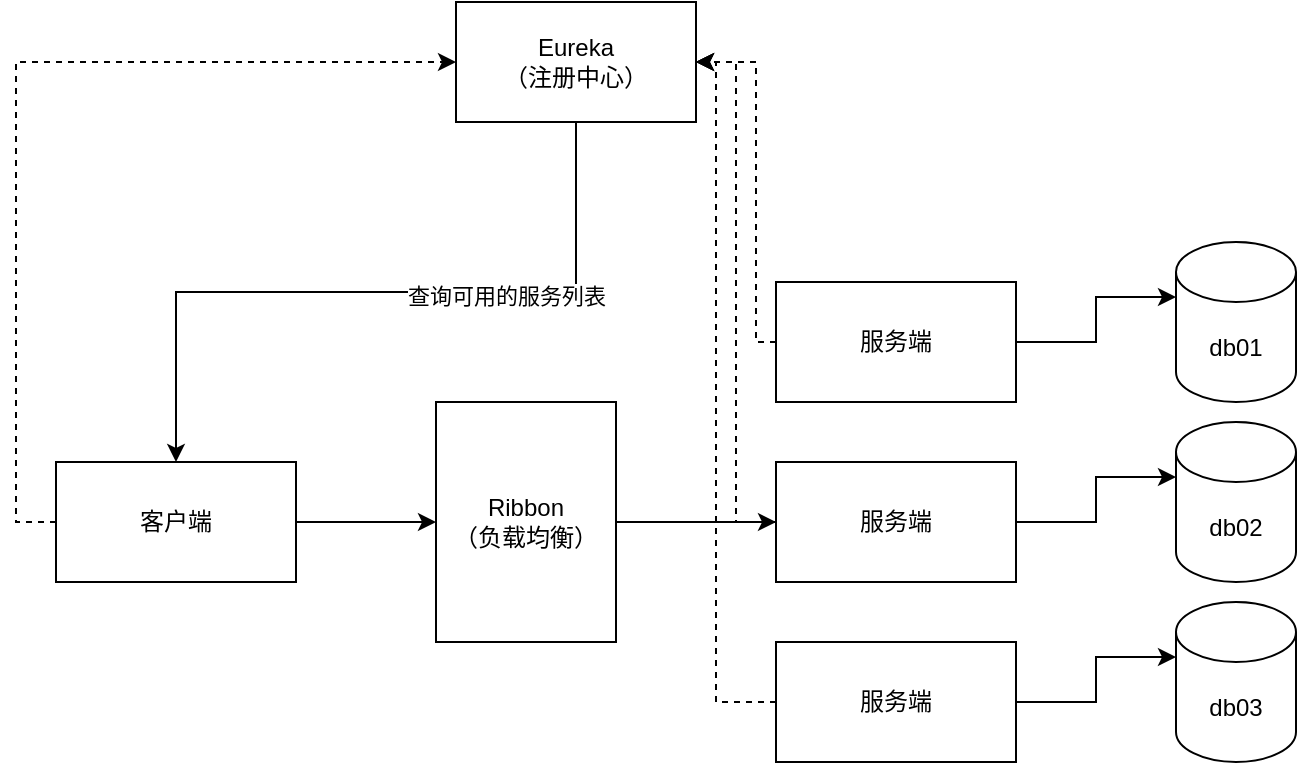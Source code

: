 <mxfile version="15.8.6" type="github">
  <diagram id="AYbKf2USrAufNYC-3ODh" name="Page-1">
    <mxGraphModel dx="788" dy="493" grid="1" gridSize="10" guides="1" tooltips="1" connect="1" arrows="1" fold="1" page="1" pageScale="1" pageWidth="827" pageHeight="1169" math="0" shadow="0">
      <root>
        <mxCell id="0" />
        <mxCell id="1" parent="0" />
        <mxCell id="S9Bdl199EEvKlwy5YWz2-10" style="edgeStyle=orthogonalEdgeStyle;rounded=0;orthogonalLoop=1;jettySize=auto;html=1;exitX=0.5;exitY=1;exitDx=0;exitDy=0;entryX=0.5;entryY=0;entryDx=0;entryDy=0;" edge="1" parent="1" source="S9Bdl199EEvKlwy5YWz2-1" target="S9Bdl199EEvKlwy5YWz2-2">
          <mxGeometry relative="1" as="geometry" />
        </mxCell>
        <mxCell id="S9Bdl199EEvKlwy5YWz2-11" value="查询可用的服务列表" style="edgeLabel;html=1;align=center;verticalAlign=middle;resizable=0;points=[];" vertex="1" connectable="0" parent="S9Bdl199EEvKlwy5YWz2-10">
          <mxGeometry x="-0.348" y="2" relative="1" as="geometry">
            <mxPoint as="offset" />
          </mxGeometry>
        </mxCell>
        <mxCell id="S9Bdl199EEvKlwy5YWz2-1" value="&lt;font style=&quot;vertical-align: inherit&quot;&gt;&lt;font style=&quot;vertical-align: inherit&quot;&gt;Eureka&lt;br&gt;（注册中心）&lt;/font&gt;&lt;/font&gt;" style="rounded=0;whiteSpace=wrap;html=1;" vertex="1" parent="1">
          <mxGeometry x="280" y="50" width="120" height="60" as="geometry" />
        </mxCell>
        <mxCell id="S9Bdl199EEvKlwy5YWz2-9" style="edgeStyle=orthogonalEdgeStyle;rounded=0;orthogonalLoop=1;jettySize=auto;html=1;exitX=0;exitY=0.5;exitDx=0;exitDy=0;entryX=0;entryY=0.5;entryDx=0;entryDy=0;dashed=1;" edge="1" parent="1" source="S9Bdl199EEvKlwy5YWz2-2" target="S9Bdl199EEvKlwy5YWz2-1">
          <mxGeometry relative="1" as="geometry" />
        </mxCell>
        <mxCell id="S9Bdl199EEvKlwy5YWz2-13" style="edgeStyle=orthogonalEdgeStyle;rounded=0;orthogonalLoop=1;jettySize=auto;html=1;exitX=1;exitY=0.5;exitDx=0;exitDy=0;entryX=0;entryY=0.5;entryDx=0;entryDy=0;" edge="1" parent="1" source="S9Bdl199EEvKlwy5YWz2-2" target="S9Bdl199EEvKlwy5YWz2-15">
          <mxGeometry relative="1" as="geometry">
            <mxPoint x="270" y="310" as="targetPoint" />
          </mxGeometry>
        </mxCell>
        <mxCell id="S9Bdl199EEvKlwy5YWz2-2" value="&lt;font style=&quot;vertical-align: inherit&quot;&gt;&lt;font style=&quot;vertical-align: inherit&quot;&gt;客户端&lt;/font&gt;&lt;/font&gt;" style="rounded=0;whiteSpace=wrap;html=1;" vertex="1" parent="1">
          <mxGeometry x="80" y="280" width="120" height="60" as="geometry" />
        </mxCell>
        <mxCell id="S9Bdl199EEvKlwy5YWz2-7" style="edgeStyle=orthogonalEdgeStyle;rounded=0;orthogonalLoop=1;jettySize=auto;html=1;exitX=0;exitY=0.5;exitDx=0;exitDy=0;entryX=1;entryY=0.5;entryDx=0;entryDy=0;dashed=1;" edge="1" parent="1" source="S9Bdl199EEvKlwy5YWz2-5" target="S9Bdl199EEvKlwy5YWz2-1">
          <mxGeometry relative="1" as="geometry">
            <mxPoint x="360" y="150" as="targetPoint" />
            <Array as="points">
              <mxPoint x="410" y="400" />
              <mxPoint x="410" y="80" />
            </Array>
          </mxGeometry>
        </mxCell>
        <mxCell id="S9Bdl199EEvKlwy5YWz2-22" style="edgeStyle=orthogonalEdgeStyle;rounded=0;orthogonalLoop=1;jettySize=auto;html=1;exitX=1;exitY=0.5;exitDx=0;exitDy=0;entryX=0;entryY=0;entryDx=0;entryDy=27.5;entryPerimeter=0;" edge="1" parent="1" source="S9Bdl199EEvKlwy5YWz2-3" target="S9Bdl199EEvKlwy5YWz2-19">
          <mxGeometry relative="1" as="geometry" />
        </mxCell>
        <mxCell id="S9Bdl199EEvKlwy5YWz2-3" value="&lt;font style=&quot;vertical-align: inherit&quot;&gt;&lt;font style=&quot;vertical-align: inherit&quot;&gt;&lt;font style=&quot;vertical-align: inherit&quot;&gt;&lt;font style=&quot;vertical-align: inherit&quot;&gt;服务端&lt;/font&gt;&lt;/font&gt;&lt;/font&gt;&lt;/font&gt;" style="rounded=0;whiteSpace=wrap;html=1;" vertex="1" parent="1">
          <mxGeometry x="440" y="280" width="120" height="60" as="geometry" />
        </mxCell>
        <mxCell id="S9Bdl199EEvKlwy5YWz2-6" style="edgeStyle=orthogonalEdgeStyle;rounded=0;orthogonalLoop=1;jettySize=auto;html=1;exitX=0;exitY=0.5;exitDx=0;exitDy=0;entryX=1;entryY=0.5;entryDx=0;entryDy=0;dashed=1;" edge="1" parent="1" source="S9Bdl199EEvKlwy5YWz2-4" target="S9Bdl199EEvKlwy5YWz2-1">
          <mxGeometry relative="1" as="geometry">
            <Array as="points">
              <mxPoint x="430" y="220" />
              <mxPoint x="430" y="80" />
            </Array>
          </mxGeometry>
        </mxCell>
        <mxCell id="S9Bdl199EEvKlwy5YWz2-21" style="edgeStyle=orthogonalEdgeStyle;rounded=0;orthogonalLoop=1;jettySize=auto;html=1;exitX=1;exitY=0.5;exitDx=0;exitDy=0;entryX=0;entryY=0;entryDx=0;entryDy=27.5;entryPerimeter=0;" edge="1" parent="1" source="S9Bdl199EEvKlwy5YWz2-4" target="S9Bdl199EEvKlwy5YWz2-18">
          <mxGeometry relative="1" as="geometry" />
        </mxCell>
        <mxCell id="S9Bdl199EEvKlwy5YWz2-4" value="&lt;font style=&quot;vertical-align: inherit&quot;&gt;&lt;font style=&quot;vertical-align: inherit&quot;&gt;&lt;font style=&quot;vertical-align: inherit&quot;&gt;&lt;font style=&quot;vertical-align: inherit&quot;&gt;服务端&lt;/font&gt;&lt;/font&gt;&lt;/font&gt;&lt;/font&gt;" style="rounded=0;whiteSpace=wrap;html=1;" vertex="1" parent="1">
          <mxGeometry x="440" y="190" width="120" height="60" as="geometry" />
        </mxCell>
        <mxCell id="S9Bdl199EEvKlwy5YWz2-8" style="edgeStyle=orthogonalEdgeStyle;rounded=0;orthogonalLoop=1;jettySize=auto;html=1;exitX=0;exitY=0.5;exitDx=0;exitDy=0;entryX=1;entryY=0.5;entryDx=0;entryDy=0;dashed=1;" edge="1" parent="1" source="S9Bdl199EEvKlwy5YWz2-3" target="S9Bdl199EEvKlwy5YWz2-1">
          <mxGeometry relative="1" as="geometry">
            <mxPoint x="360" y="150" as="targetPoint" />
            <Array as="points">
              <mxPoint x="420" y="310" />
              <mxPoint x="420" y="80" />
            </Array>
          </mxGeometry>
        </mxCell>
        <mxCell id="S9Bdl199EEvKlwy5YWz2-23" style="edgeStyle=orthogonalEdgeStyle;rounded=0;orthogonalLoop=1;jettySize=auto;html=1;exitX=1;exitY=0.5;exitDx=0;exitDy=0;entryX=0;entryY=0;entryDx=0;entryDy=27.5;entryPerimeter=0;" edge="1" parent="1" source="S9Bdl199EEvKlwy5YWz2-5" target="S9Bdl199EEvKlwy5YWz2-20">
          <mxGeometry relative="1" as="geometry" />
        </mxCell>
        <mxCell id="S9Bdl199EEvKlwy5YWz2-5" value="&lt;font style=&quot;vertical-align: inherit&quot;&gt;&lt;font style=&quot;vertical-align: inherit&quot;&gt;&lt;font style=&quot;vertical-align: inherit&quot;&gt;&lt;font style=&quot;vertical-align: inherit&quot;&gt;服务端&lt;/font&gt;&lt;/font&gt;&lt;/font&gt;&lt;/font&gt;" style="rounded=0;whiteSpace=wrap;html=1;" vertex="1" parent="1">
          <mxGeometry x="440" y="370" width="120" height="60" as="geometry" />
        </mxCell>
        <mxCell id="S9Bdl199EEvKlwy5YWz2-16" style="edgeStyle=orthogonalEdgeStyle;rounded=0;orthogonalLoop=1;jettySize=auto;html=1;exitX=1;exitY=0.5;exitDx=0;exitDy=0;entryX=0;entryY=0.5;entryDx=0;entryDy=0;" edge="1" parent="1" source="S9Bdl199EEvKlwy5YWz2-15" target="S9Bdl199EEvKlwy5YWz2-3">
          <mxGeometry relative="1" as="geometry" />
        </mxCell>
        <mxCell id="S9Bdl199EEvKlwy5YWz2-15" value="Ribbon&lt;br&gt;（负载均衡）" style="rounded=0;whiteSpace=wrap;html=1;" vertex="1" parent="1">
          <mxGeometry x="270" y="250" width="90" height="120" as="geometry" />
        </mxCell>
        <mxCell id="S9Bdl199EEvKlwy5YWz2-18" value="db01" style="shape=cylinder3;whiteSpace=wrap;html=1;boundedLbl=1;backgroundOutline=1;size=15;" vertex="1" parent="1">
          <mxGeometry x="640" y="170" width="60" height="80" as="geometry" />
        </mxCell>
        <mxCell id="S9Bdl199EEvKlwy5YWz2-19" value="db02" style="shape=cylinder3;whiteSpace=wrap;html=1;boundedLbl=1;backgroundOutline=1;size=15;" vertex="1" parent="1">
          <mxGeometry x="640" y="260" width="60" height="80" as="geometry" />
        </mxCell>
        <mxCell id="S9Bdl199EEvKlwy5YWz2-20" value="db03" style="shape=cylinder3;whiteSpace=wrap;html=1;boundedLbl=1;backgroundOutline=1;size=15;" vertex="1" parent="1">
          <mxGeometry x="640" y="350" width="60" height="80" as="geometry" />
        </mxCell>
      </root>
    </mxGraphModel>
  </diagram>
</mxfile>
